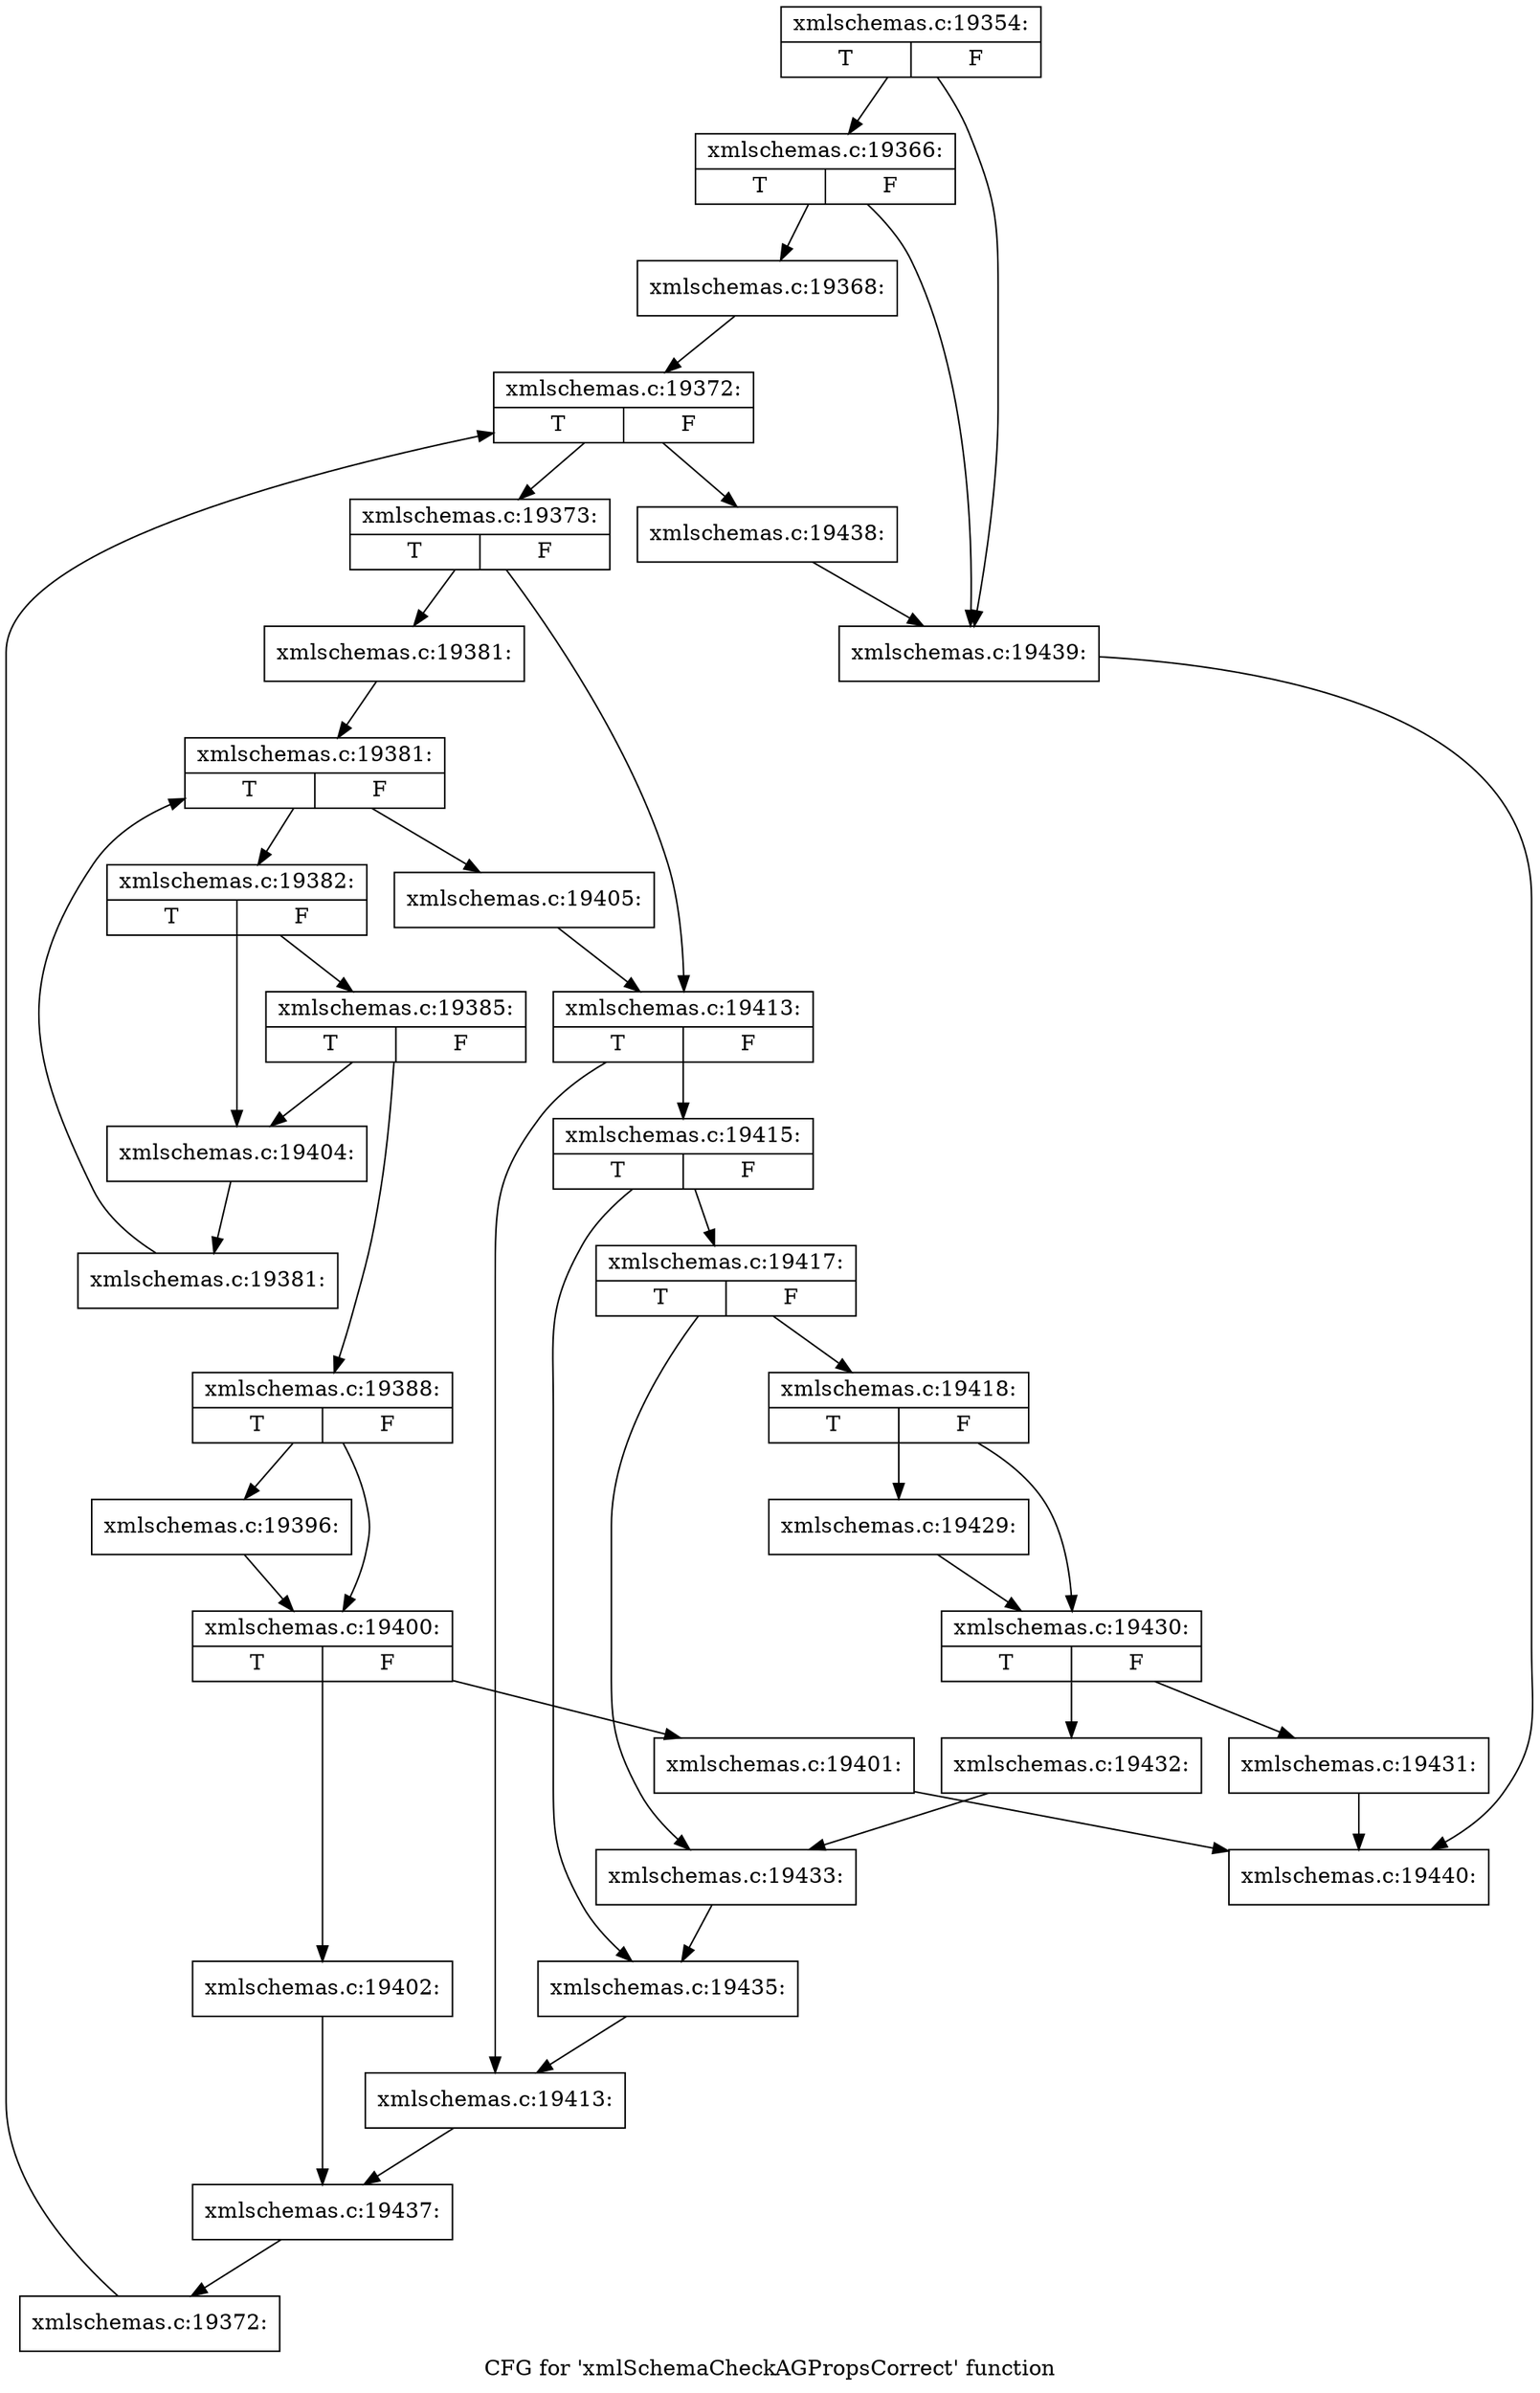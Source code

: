 digraph "CFG for 'xmlSchemaCheckAGPropsCorrect' function" {
	label="CFG for 'xmlSchemaCheckAGPropsCorrect' function";

	Node0x521a730 [shape=record,label="{xmlschemas.c:19354:|{<s0>T|<s1>F}}"];
	Node0x521a730 -> Node0x5213780;
	Node0x521a730 -> Node0x5213730;
	Node0x5213780 [shape=record,label="{xmlschemas.c:19366:|{<s0>T|<s1>F}}"];
	Node0x5213780 -> Node0x52136e0;
	Node0x5213780 -> Node0x5213730;
	Node0x52136e0 [shape=record,label="{xmlschemas.c:19368:}"];
	Node0x52136e0 -> Node0x521d7b0;
	Node0x521d7b0 [shape=record,label="{xmlschemas.c:19372:|{<s0>T|<s1>F}}"];
	Node0x521d7b0 -> Node0x521da90;
	Node0x521d7b0 -> Node0x521d3e0;
	Node0x521da90 [shape=record,label="{xmlschemas.c:19373:|{<s0>T|<s1>F}}"];
	Node0x521da90 -> Node0x521e1d0;
	Node0x521da90 -> Node0x521e220;
	Node0x521e1d0 [shape=record,label="{xmlschemas.c:19381:}"];
	Node0x521e1d0 -> Node0x521e7f0;
	Node0x521e7f0 [shape=record,label="{xmlschemas.c:19381:|{<s0>T|<s1>F}}"];
	Node0x521e7f0 -> Node0x521ead0;
	Node0x521e7f0 -> Node0x521e570;
	Node0x521ead0 [shape=record,label="{xmlschemas.c:19382:|{<s0>T|<s1>F}}"];
	Node0x521ead0 -> Node0x521f2b0;
	Node0x521ead0 -> Node0x521f260;
	Node0x521f2b0 [shape=record,label="{xmlschemas.c:19385:|{<s0>T|<s1>F}}"];
	Node0x521f2b0 -> Node0x521f210;
	Node0x521f2b0 -> Node0x521f260;
	Node0x521f210 [shape=record,label="{xmlschemas.c:19388:|{<s0>T|<s1>F}}"];
	Node0x521f210 -> Node0x5220e30;
	Node0x521f210 -> Node0x5220e80;
	Node0x5220e30 [shape=record,label="{xmlschemas.c:19396:}"];
	Node0x5220e30 -> Node0x5220e80;
	Node0x5220e80 [shape=record,label="{xmlschemas.c:19400:|{<s0>T|<s1>F}}"];
	Node0x5220e80 -> Node0x52213b0;
	Node0x5220e80 -> Node0x5221400;
	Node0x52213b0 [shape=record,label="{xmlschemas.c:19401:}"];
	Node0x52213b0 -> Node0x5213860;
	Node0x5221400 [shape=record,label="{xmlschemas.c:19402:}"];
	Node0x5221400 -> Node0x52221f0;
	Node0x521f260 [shape=record,label="{xmlschemas.c:19404:}"];
	Node0x521f260 -> Node0x521ea40;
	Node0x521ea40 [shape=record,label="{xmlschemas.c:19381:}"];
	Node0x521ea40 -> Node0x521e7f0;
	Node0x521e570 [shape=record,label="{xmlschemas.c:19405:}"];
	Node0x521e570 -> Node0x521e220;
	Node0x521e220 [shape=record,label="{xmlschemas.c:19413:|{<s0>T|<s1>F}}"];
	Node0x521e220 -> Node0x5222800;
	Node0x521e220 -> Node0x5222850;
	Node0x5222800 [shape=record,label="{xmlschemas.c:19415:|{<s0>T|<s1>F}}"];
	Node0x5222800 -> Node0x5222e10;
	Node0x5222800 -> Node0x5222e60;
	Node0x5222e10 [shape=record,label="{xmlschemas.c:19417:|{<s0>T|<s1>F}}"];
	Node0x5222e10 -> Node0x5223400;
	Node0x5222e10 -> Node0x5223450;
	Node0x5223400 [shape=record,label="{xmlschemas.c:19418:|{<s0>T|<s1>F}}"];
	Node0x5223400 -> Node0x52244b0;
	Node0x5223400 -> Node0x5224500;
	Node0x52244b0 [shape=record,label="{xmlschemas.c:19429:}"];
	Node0x52244b0 -> Node0x5224500;
	Node0x5224500 [shape=record,label="{xmlschemas.c:19430:|{<s0>T|<s1>F}}"];
	Node0x5224500 -> Node0x5224a30;
	Node0x5224500 -> Node0x5224a80;
	Node0x5224a30 [shape=record,label="{xmlschemas.c:19431:}"];
	Node0x5224a30 -> Node0x5213860;
	Node0x5224a80 [shape=record,label="{xmlschemas.c:19432:}"];
	Node0x5224a80 -> Node0x5223450;
	Node0x5223450 [shape=record,label="{xmlschemas.c:19433:}"];
	Node0x5223450 -> Node0x5222e60;
	Node0x5222e60 [shape=record,label="{xmlschemas.c:19435:}"];
	Node0x5222e60 -> Node0x5222850;
	Node0x5222850 [shape=record,label="{xmlschemas.c:19413:}"];
	Node0x5222850 -> Node0x52221f0;
	Node0x52221f0 [shape=record,label="{xmlschemas.c:19437:}"];
	Node0x52221f0 -> Node0x521da00;
	Node0x521da00 [shape=record,label="{xmlschemas.c:19372:}"];
	Node0x521da00 -> Node0x521d7b0;
	Node0x521d3e0 [shape=record,label="{xmlschemas.c:19438:}"];
	Node0x521d3e0 -> Node0x5213730;
	Node0x5213730 [shape=record,label="{xmlschemas.c:19439:}"];
	Node0x5213730 -> Node0x5213860;
	Node0x5213860 [shape=record,label="{xmlschemas.c:19440:}"];
}
